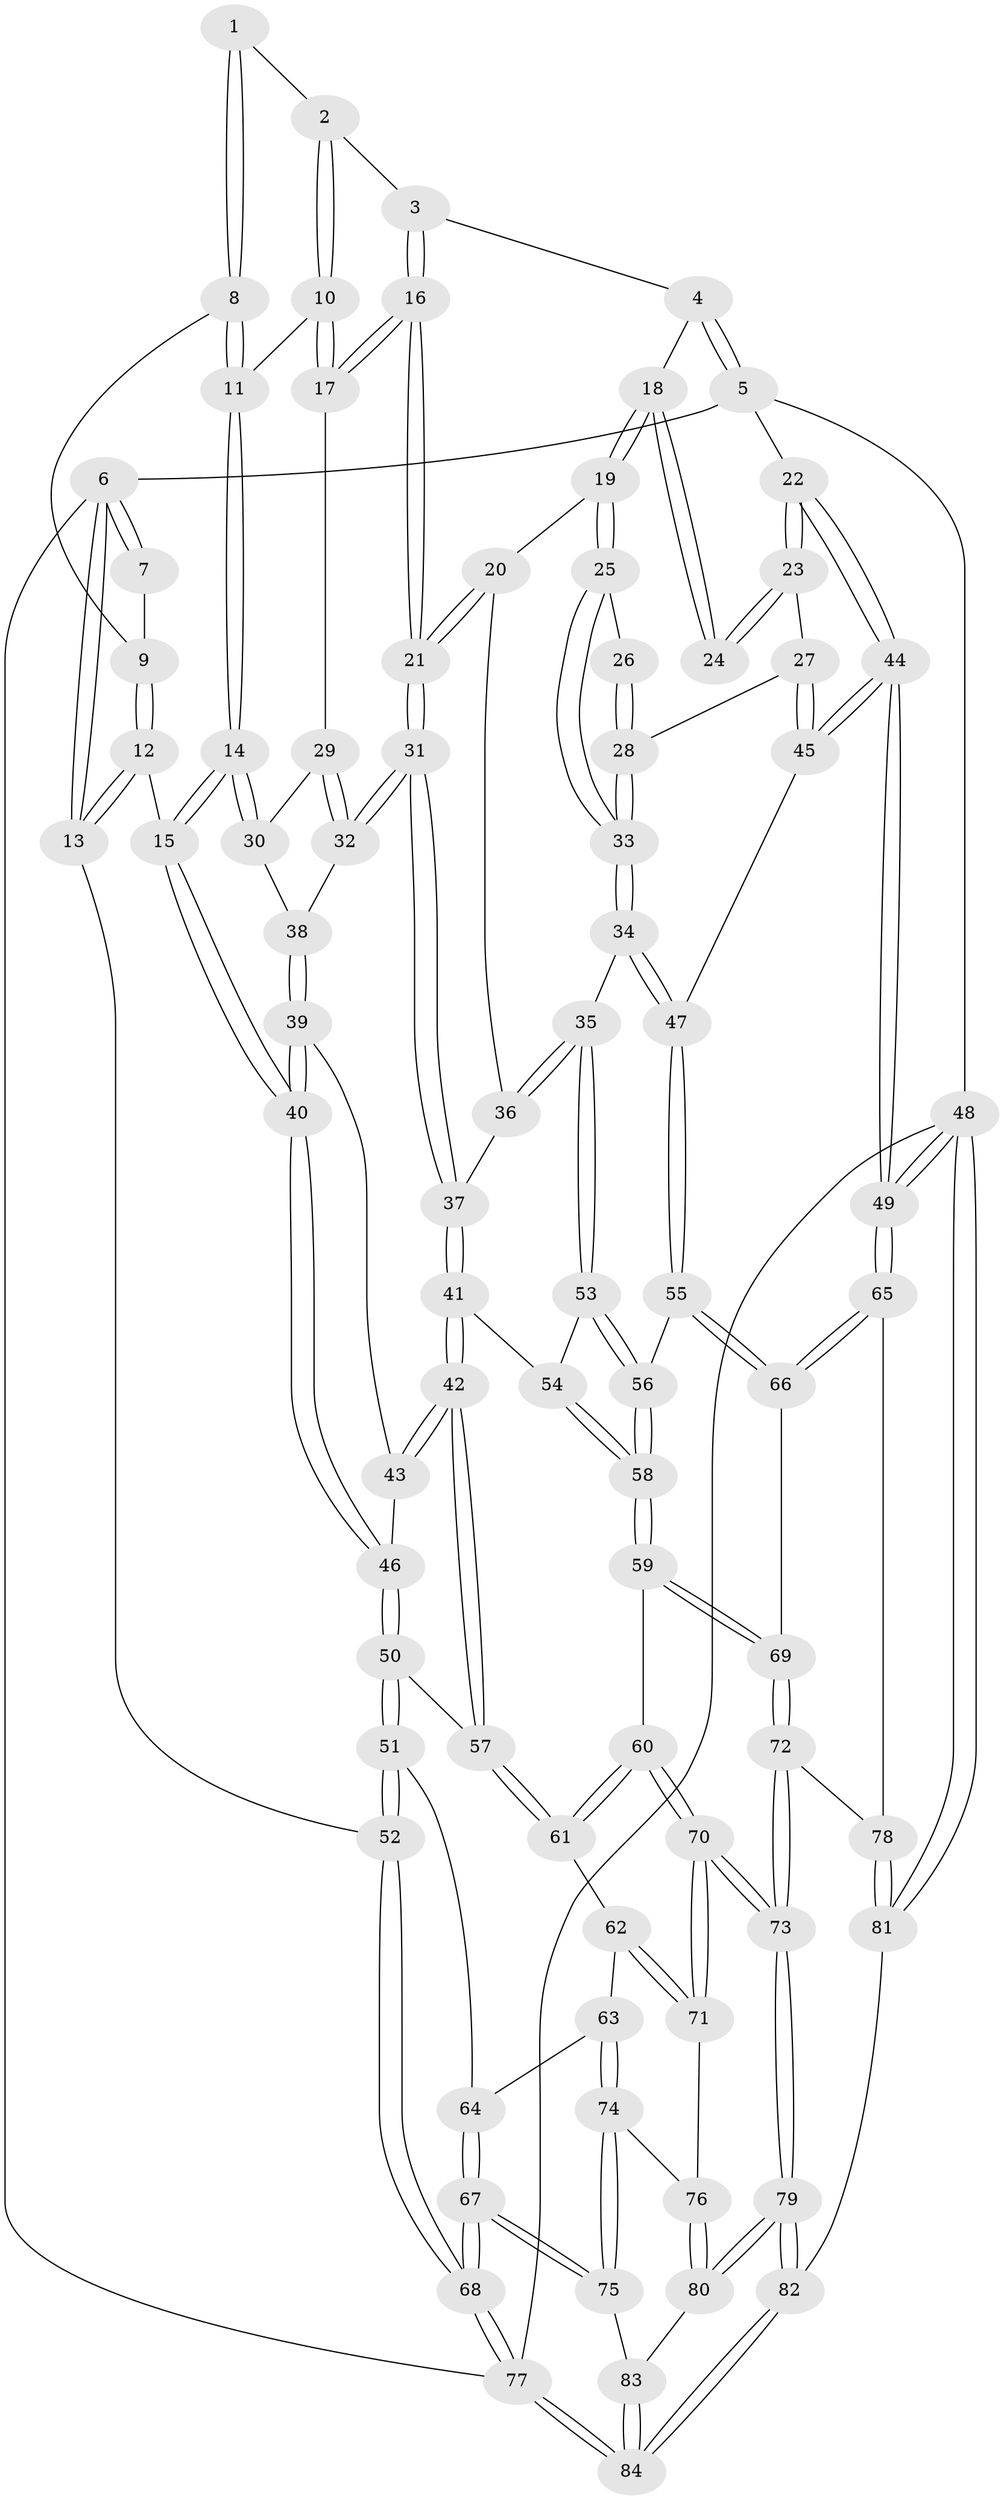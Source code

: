// coarse degree distribution, {3: 0.5238095238095238, 4: 0.21428571428571427, 7: 0.023809523809523808, 2: 0.14285714285714285, 6: 0.023809523809523808, 5: 0.07142857142857142}
// Generated by graph-tools (version 1.1) at 2025/54/03/04/25 22:54:11]
// undirected, 84 vertices, 207 edges
graph export_dot {
  node [color=gray90,style=filled];
  1 [pos="+0.20767968131144451+0"];
  2 [pos="+0.3906546089930623+0"];
  3 [pos="+0.5125786583207965+0"];
  4 [pos="+0.9810457910003234+0"];
  5 [pos="+1+0"];
  6 [pos="+0+0"];
  7 [pos="+0.06519818623778481+0"];
  8 [pos="+0.15570740714459877+0.015293372211689731"];
  9 [pos="+0.06599301490897605+0.0661733911320435"];
  10 [pos="+0.23495913031123422+0.10819237275548342"];
  11 [pos="+0.19501316180053177+0.1331520029832356"];
  12 [pos="+0+0.2002247053640309"];
  13 [pos="+0+0.20047499565329932"];
  14 [pos="+0.16086595268891518+0.23182263687608365"];
  15 [pos="+0.15096799543277192+0.24343720037180472"];
  16 [pos="+0.5068496724374484+0.04765732350135918"];
  17 [pos="+0.42520812082898757+0.09450444436784254"];
  18 [pos="+0.8501659164068117+0.0031642223119657145"];
  19 [pos="+0.7675834614885574+0.15050529795777168"];
  20 [pos="+0.7187657651954925+0.15155027040211"];
  21 [pos="+0.5265816659694285+0.09225763323583165"];
  22 [pos="+1+0"];
  23 [pos="+0.9281610283751304+0.1845097531889256"];
  24 [pos="+0.8840268775051289+0.16934210594414376"];
  25 [pos="+0.773233236227854+0.15928450362848745"];
  26 [pos="+0.8795665109678611+0.171271193807183"];
  27 [pos="+0.9113651271548154+0.24448991979497905"];
  28 [pos="+0.8147861890467415+0.28283978141502436"];
  29 [pos="+0.3491518718226023+0.17236624970595696"];
  30 [pos="+0.27915137633430076+0.20504204651537644"];
  31 [pos="+0.5320629250472196+0.25964075641434115"];
  32 [pos="+0.36002153508608076+0.24551570722377036"];
  33 [pos="+0.813030800814159+0.28393021777923033"];
  34 [pos="+0.8039165477246284+0.3092843255500786"];
  35 [pos="+0.7806929172008678+0.3307792436553288"];
  36 [pos="+0.703060113958943+0.23403140685980983"];
  37 [pos="+0.5343618920519889+0.27435136944636673"];
  38 [pos="+0.3473709008035349+0.2624003764511686"];
  39 [pos="+0.3469919984471958+0.26456707037399363"];
  40 [pos="+0.1672860868694049+0.27775706196393346"];
  41 [pos="+0.535099007660503+0.30283495401081917"];
  42 [pos="+0.4281006285220175+0.3725410787946036"];
  43 [pos="+0.3540253360603951+0.29887023526925754"];
  44 [pos="+1+0.39977418287644123"];
  45 [pos="+1+0.39801950303584865"];
  46 [pos="+0.1776250350726154+0.30431463501886974"];
  47 [pos="+1+0.4048437063158691"];
  48 [pos="+1+1"];
  49 [pos="+1+0.625879493460799"];
  50 [pos="+0.20021612903777122+0.4069097068773872"];
  51 [pos="+0.16207077859623203+0.47787120105692893"];
  52 [pos="+0+0.46969896037778025"];
  53 [pos="+0.7418244735668204+0.3861187611765207"];
  54 [pos="+0.5441947898668279+0.31110394470565556"];
  55 [pos="+0.7958950363847103+0.5143729888156189"];
  56 [pos="+0.7641207704978703+0.48664206620203937"];
  57 [pos="+0.3877476892026869+0.4255024388181101"];
  58 [pos="+0.5748402673006018+0.5617655361645022"];
  59 [pos="+0.5610308592567186+0.5780603846657688"];
  60 [pos="+0.5454882567976603+0.5866893733626304"];
  61 [pos="+0.420103636076899+0.5529366393820121"];
  62 [pos="+0.36581272805810466+0.602356098295379"];
  63 [pos="+0.27561950580092187+0.6181391654621958"];
  64 [pos="+0.17369332629822673+0.530090685111186"];
  65 [pos="+0.8926019828780383+0.6886469197629522"];
  66 [pos="+0.8080516433435586+0.5614635605993711"];
  67 [pos="+0+0.7902098019591999"];
  68 [pos="+0+0.9361623873293945"];
  69 [pos="+0.6860472679773758+0.6724050066783792"];
  70 [pos="+0.5348803203688653+0.737254593923037"];
  71 [pos="+0.39243335822639663+0.6919398679901771"];
  72 [pos="+0.6897872055784616+0.7307947746638049"];
  73 [pos="+0.5748610446012575+0.8930562333863865"];
  74 [pos="+0.2300786602911227+0.7707394271238857"];
  75 [pos="+0.2261864306218496+0.7759531497310889"];
  76 [pos="+0.3748277982981467+0.7431671851012835"];
  77 [pos="+0+1"];
  78 [pos="+0.8789217875535061+0.7156736131537282"];
  79 [pos="+0.5703665563186915+0.9356633607357707"];
  80 [pos="+0.4863185241673789+0.9048278640994192"];
  81 [pos="+0.823030349914266+1"];
  82 [pos="+0.6464456446487139+1"];
  83 [pos="+0.3004233405066995+0.8883608175093517"];
  84 [pos="+0+1"];
  1 -- 2;
  1 -- 8;
  1 -- 8;
  2 -- 3;
  2 -- 10;
  2 -- 10;
  3 -- 4;
  3 -- 16;
  3 -- 16;
  4 -- 5;
  4 -- 5;
  4 -- 18;
  5 -- 6;
  5 -- 22;
  5 -- 48;
  6 -- 7;
  6 -- 7;
  6 -- 13;
  6 -- 13;
  6 -- 77;
  7 -- 9;
  8 -- 9;
  8 -- 11;
  8 -- 11;
  9 -- 12;
  9 -- 12;
  10 -- 11;
  10 -- 17;
  10 -- 17;
  11 -- 14;
  11 -- 14;
  12 -- 13;
  12 -- 13;
  12 -- 15;
  13 -- 52;
  14 -- 15;
  14 -- 15;
  14 -- 30;
  14 -- 30;
  15 -- 40;
  15 -- 40;
  16 -- 17;
  16 -- 17;
  16 -- 21;
  16 -- 21;
  17 -- 29;
  18 -- 19;
  18 -- 19;
  18 -- 24;
  18 -- 24;
  19 -- 20;
  19 -- 25;
  19 -- 25;
  20 -- 21;
  20 -- 21;
  20 -- 36;
  21 -- 31;
  21 -- 31;
  22 -- 23;
  22 -- 23;
  22 -- 44;
  22 -- 44;
  23 -- 24;
  23 -- 24;
  23 -- 27;
  25 -- 26;
  25 -- 33;
  25 -- 33;
  26 -- 28;
  26 -- 28;
  27 -- 28;
  27 -- 45;
  27 -- 45;
  28 -- 33;
  28 -- 33;
  29 -- 30;
  29 -- 32;
  29 -- 32;
  30 -- 38;
  31 -- 32;
  31 -- 32;
  31 -- 37;
  31 -- 37;
  32 -- 38;
  33 -- 34;
  33 -- 34;
  34 -- 35;
  34 -- 47;
  34 -- 47;
  35 -- 36;
  35 -- 36;
  35 -- 53;
  35 -- 53;
  36 -- 37;
  37 -- 41;
  37 -- 41;
  38 -- 39;
  38 -- 39;
  39 -- 40;
  39 -- 40;
  39 -- 43;
  40 -- 46;
  40 -- 46;
  41 -- 42;
  41 -- 42;
  41 -- 54;
  42 -- 43;
  42 -- 43;
  42 -- 57;
  42 -- 57;
  43 -- 46;
  44 -- 45;
  44 -- 45;
  44 -- 49;
  44 -- 49;
  45 -- 47;
  46 -- 50;
  46 -- 50;
  47 -- 55;
  47 -- 55;
  48 -- 49;
  48 -- 49;
  48 -- 81;
  48 -- 81;
  48 -- 77;
  49 -- 65;
  49 -- 65;
  50 -- 51;
  50 -- 51;
  50 -- 57;
  51 -- 52;
  51 -- 52;
  51 -- 64;
  52 -- 68;
  52 -- 68;
  53 -- 54;
  53 -- 56;
  53 -- 56;
  54 -- 58;
  54 -- 58;
  55 -- 56;
  55 -- 66;
  55 -- 66;
  56 -- 58;
  56 -- 58;
  57 -- 61;
  57 -- 61;
  58 -- 59;
  58 -- 59;
  59 -- 60;
  59 -- 69;
  59 -- 69;
  60 -- 61;
  60 -- 61;
  60 -- 70;
  60 -- 70;
  61 -- 62;
  62 -- 63;
  62 -- 71;
  62 -- 71;
  63 -- 64;
  63 -- 74;
  63 -- 74;
  64 -- 67;
  64 -- 67;
  65 -- 66;
  65 -- 66;
  65 -- 78;
  66 -- 69;
  67 -- 68;
  67 -- 68;
  67 -- 75;
  67 -- 75;
  68 -- 77;
  68 -- 77;
  69 -- 72;
  69 -- 72;
  70 -- 71;
  70 -- 71;
  70 -- 73;
  70 -- 73;
  71 -- 76;
  72 -- 73;
  72 -- 73;
  72 -- 78;
  73 -- 79;
  73 -- 79;
  74 -- 75;
  74 -- 75;
  74 -- 76;
  75 -- 83;
  76 -- 80;
  76 -- 80;
  77 -- 84;
  77 -- 84;
  78 -- 81;
  78 -- 81;
  79 -- 80;
  79 -- 80;
  79 -- 82;
  79 -- 82;
  80 -- 83;
  81 -- 82;
  82 -- 84;
  82 -- 84;
  83 -- 84;
  83 -- 84;
}
